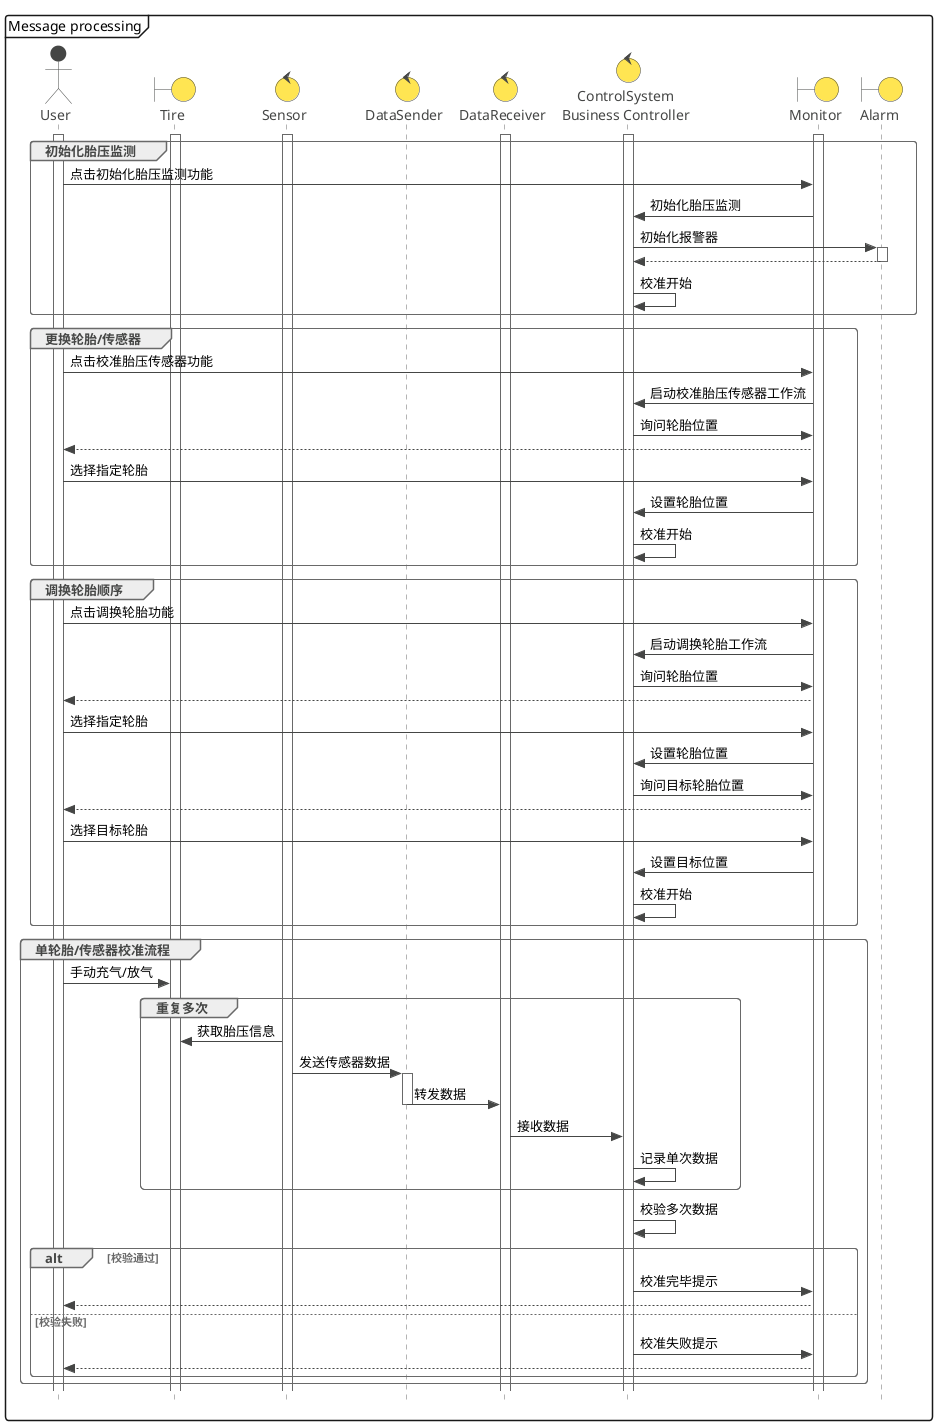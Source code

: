 @startuml
!theme vibrant
skinparam style strictuml
mainframe Message processing

actor User as user
boundary Tire as tire
control Sensor as sensor
'entity SensorData
control DataSender as sender
control DataReceiver as receiver
control "ControlSystem\nBusiness Controller" as system
boundary Monitor as monitor
boundary Alarm as alarm

user++
tire++
sensor++
receiver++
system++
monitor++

group 初始化胎压监测
    user -> monitor : 点击初始化胎压监测功能
    monitor -> system : 初始化胎压监测
    system -> alarm++ : 初始化报警器
    alarm --> system
    alarm--
    system -> system : 校准开始
end
group 更换轮胎/传感器
    user -> monitor : 点击校准胎压传感器功能
    monitor -> system : 启动校准胎压传感器工作流
    system -> monitor : 询问轮胎位置
    monitor --> user
    user -> monitor : 选择指定轮胎
    monitor -> system : 设置轮胎位置
    system -> system : 校准开始
end

group 调换轮胎顺序
    user -> monitor : 点击调换轮胎功能
    monitor -> system : 启动调换轮胎工作流
    system -> monitor : 询问轮胎位置
    monitor --> user
    user -> monitor : 选择指定轮胎
    monitor -> system : 设置轮胎位置
    system -> monitor : 询问目标轮胎位置
    monitor --> user
    user -> monitor : 选择目标轮胎
    monitor -> system : 设置目标位置
    system -> system : 校准开始
end

group 单轮胎/传感器校准流程
    user -> tire : 手动充气/放气
    group 重复多次
        sensor -> tire : 获取胎压信息
        sensor -> sender++ : 发送传感器数据
        sender -> receiver : 转发数据
        sender--
        receiver -> system : 接收数据
        system -> system : 记录单次数据
    end

    system -> system : 校验多次数据

    alt 校验通过
        system -> monitor : 校准完毕提示
        monitor --> user
    else 校验失败
        system -> monitor : 校准失败提示
        monitor --> user
    end
end
@enduml

